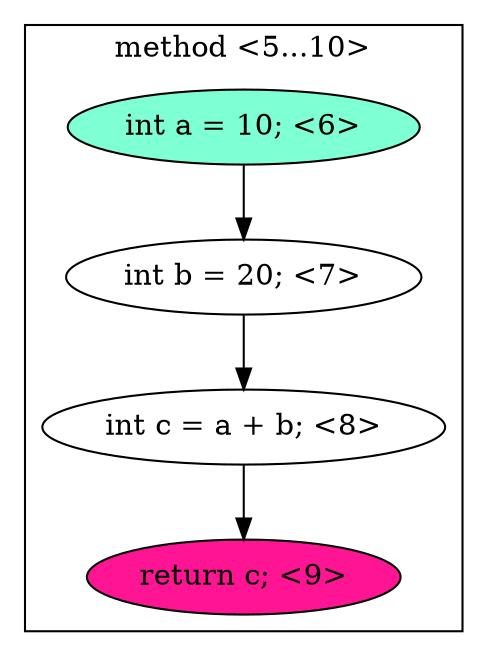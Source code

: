 digraph CFG {
subgraph cluster0 {
label = "method <5...10>";
0.0 [style = filled, label = "int a = 10; <6>", fillcolor = aquamarine, shape = ellipse];
0.1 [style = filled, label = "int b = 20; <7>", fillcolor = white, shape = ellipse];
0.2 [style = filled, label = "int c = a + b; <8>", fillcolor = white, shape = ellipse];
0.3 [style = filled, label = "return c; <9>", fillcolor = deeppink, shape = ellipse];
0.0 -> 0.1 [style = solid, label=""];
0.1 -> 0.2 [style = solid, label=""];
0.2 -> 0.3 [style = solid, label=""];
}
}